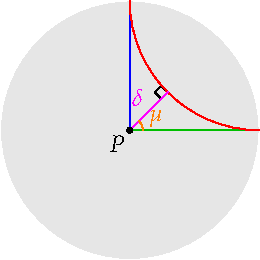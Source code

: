 settings.tex="pdflatex";

texpreamble("\usepackage{amsmath}
\usepackage{amsthm,amssymb}
\usepackage{mathpazo}
\usepackage[svgnames]{xcolor}
");
import graph;

size(130);

path c=unitcircle;

pair cent(pair p, pair q){
	real A[][]={{2p.x,2p.y},{2q.x,2q.y}};
	real[] b={p.x^2+p.y^2+1,q.x^2+q.y^2+1};
	real[] c=solve(A,b);
	return (c[0],c[1]);
	}

real rad(pair p, pair q){
	real l=dot(cent(p,q),cent(p,q));
	return sqrt(l-1);
	}

void circ(pair p, pair q, pen pen=black){
	real paral=p.x*q.y-p.y*q.x;
	if(paral==0){draw(p--q,pen);}
	else{
	draw(arc(cent(p,q),rad(p,q),min(degrees(p-cent(p,q)),degrees(q-cent(p,q))),max(degrees(p-cent(p,q)),degrees(q-cent(p,q)))),pen);
	}
	}
	
void extcirc(pair p, pair q, pen pen){
	real paral=p.x*q.y-p.y*q.x;
	if(paral==0){draw(unit(p)--(-unit(p)),pen); draw(unit(q)--(-unit(q)),pen);}
	else{
	picture pic;
	draw(pic,shift(cent(p,q))*scale(rad(p,q))*unitcircle,pen);
	clip(pic,unitcircle);
	add(pic);
	}
	}
	
void perpp(pair p, pair cc,pen pen=black){
	real dett=p.x*cc.y-p.y*cc.x;
	real A[][]={{2p.x,2p.y},{cc.x,cc.y}};
	real[] b={p.x^2+p.y^2+1,1};
	real[] I=solve(A,b);
	//dot((I[0],I[1]));
	path pp=shift((I[0],I[1]))*scale(sqrt(I[0]^2+I[1]^2-1))*unitcircle;
	pair[] PP=intersectionpoints(pp,shift(cc)*scale(sqrt(cc.x^2+cc.y^2-1))*unitcircle);
	//draw(pp,dashed);
	circ(p,PP[1],pen);
	dot("$Q$",PP[1],E);
	pair Ed=unit(cent(p,PP[1])-PP[1]);
	pair Edd=rotate(90,(0,0))*Ed;
	draw(PP[1]--PP[1]+0.07Ed--PP[1]+0.07Ed+0.07Edd--PP[1]+0.07Edd);
	}

void hcirc(pair Q, real Ed, pen pen=black){
	pair mip=midpoint(Q--dir(Ed));
	real ang=degrees(dir(Ed)-Q);
	path p=mip-100dir(ang+90)--mip+100dir(ang+90);
	path q=dir(Ed)-100dir(Ed+90)--dir(Ed)+100dir(Ed+90);
	pair I=intersectionpoint(p,q);
	real r=arclength(I--dir(Ed));
	draw(shift(I)*scale(r)*unitcircle,pen);
	}
	
filldraw(unitcircle,0.2grey+0.8white,white);

pair P=(0,0);
pair R=(0,1);
pair SS=(1,0);

draw(SS--P,heavygreen);
draw(R--P,blue);

clip(c);
//dot("$\Omega$",R,R,NoFill);
//dot("$\Theta$",SS,SS,NoFill);

pair Q=(1-sqrt(1/2),1-sqrt(1/2));
draw(shift(Q)*rotate(135,(0,0))*box((0,0),(0.07,0.07)));
circ(SS,R,red);
draw("$\delta$",Q--P,magenta); 
dot("$P$",P,SW);
//dot("$Q$",Q,NE);
draw("$\mu$",arc(P,0.1dir(0),0.1dir(45)),orange);

